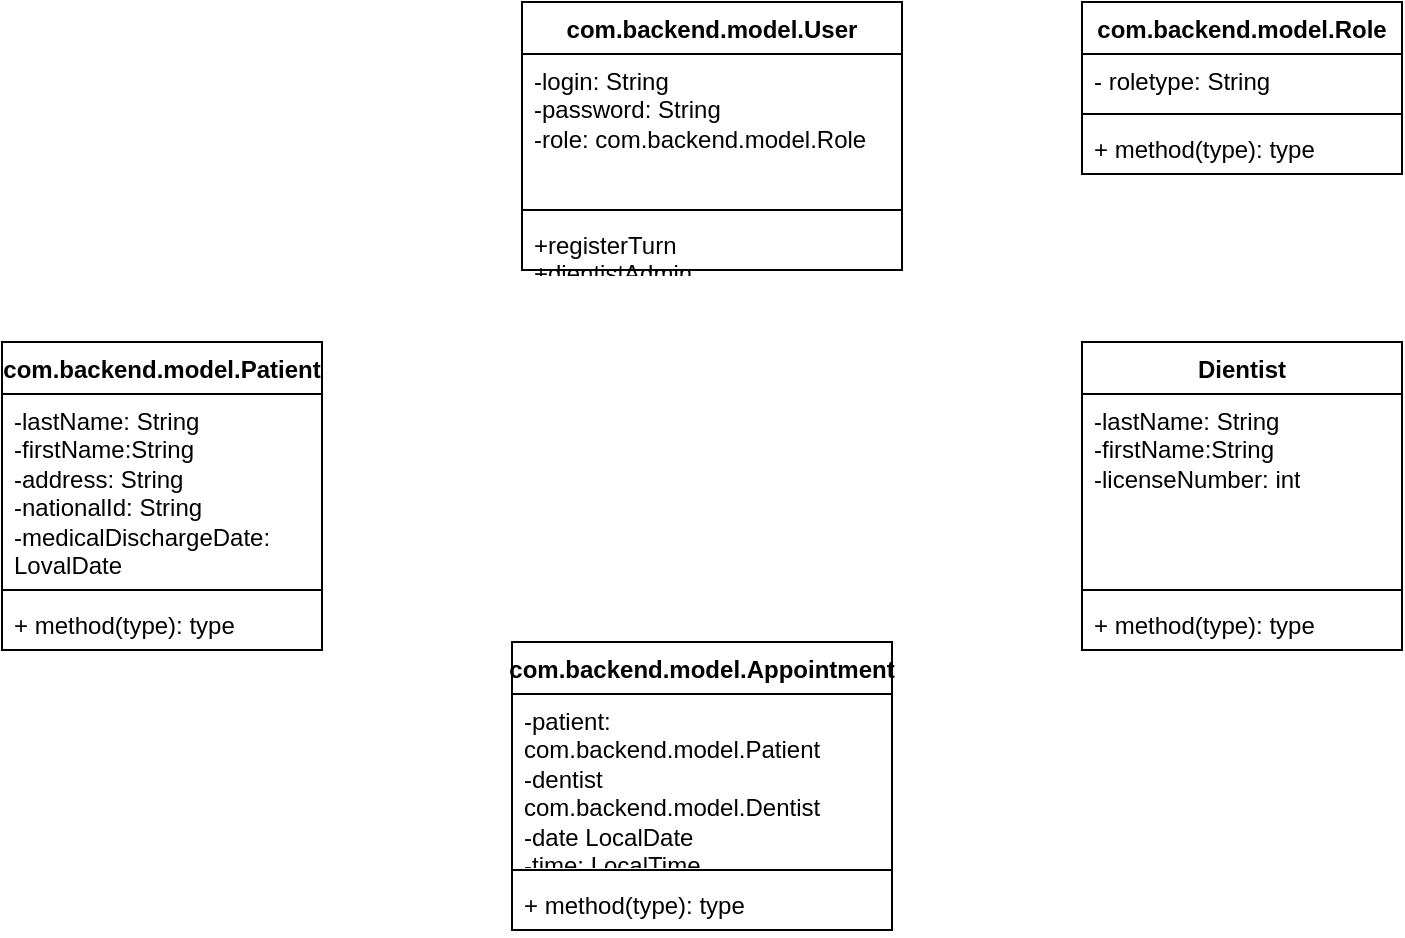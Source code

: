 <mxfile version="22.0.8" type="device">
  <diagram name="Page-1" id="04S0xs8ZXcki2_ZD5tfo">
    <mxGraphModel dx="1670" dy="748" grid="1" gridSize="10" guides="1" tooltips="1" connect="1" arrows="1" fold="1" page="1" pageScale="1" pageWidth="850" pageHeight="1100" math="0" shadow="0">
      <root>
        <mxCell id="0" />
        <mxCell id="1" parent="0" />
        <mxCell id="uP3Rp_fVVPefoFO4j33J-1" value="com.backend.model.Patient" style="swimlane;fontStyle=1;align=center;verticalAlign=top;childLayout=stackLayout;horizontal=1;startSize=26;horizontalStack=0;resizeParent=1;resizeParentMax=0;resizeLast=0;collapsible=1;marginBottom=0;whiteSpace=wrap;html=1;" vertex="1" parent="1">
          <mxGeometry x="60" y="280" width="160" height="154" as="geometry" />
        </mxCell>
        <mxCell id="uP3Rp_fVVPefoFO4j33J-2" value="&lt;div&gt;-lastName: String&lt;/div&gt;&lt;div&gt;-firstName:String&lt;/div&gt;&lt;div&gt;-address: String&lt;/div&gt;&lt;div&gt;-nationalId: String&lt;/div&gt;&lt;div&gt;-medicalDischargeDate: LovalDate&lt;br&gt;&lt;/div&gt;" style="text;strokeColor=none;fillColor=none;align=left;verticalAlign=top;spacingLeft=4;spacingRight=4;overflow=hidden;rotatable=0;points=[[0,0.5],[1,0.5]];portConstraint=eastwest;whiteSpace=wrap;html=1;" vertex="1" parent="uP3Rp_fVVPefoFO4j33J-1">
          <mxGeometry y="26" width="160" height="94" as="geometry" />
        </mxCell>
        <mxCell id="uP3Rp_fVVPefoFO4j33J-3" value="" style="line;strokeWidth=1;fillColor=none;align=left;verticalAlign=middle;spacingTop=-1;spacingLeft=3;spacingRight=3;rotatable=0;labelPosition=right;points=[];portConstraint=eastwest;strokeColor=inherit;" vertex="1" parent="uP3Rp_fVVPefoFO4j33J-1">
          <mxGeometry y="120" width="160" height="8" as="geometry" />
        </mxCell>
        <mxCell id="uP3Rp_fVVPefoFO4j33J-4" value="+ method(type): type" style="text;strokeColor=none;fillColor=none;align=left;verticalAlign=top;spacingLeft=4;spacingRight=4;overflow=hidden;rotatable=0;points=[[0,0.5],[1,0.5]];portConstraint=eastwest;whiteSpace=wrap;html=1;" vertex="1" parent="uP3Rp_fVVPefoFO4j33J-1">
          <mxGeometry y="128" width="160" height="26" as="geometry" />
        </mxCell>
        <mxCell id="uP3Rp_fVVPefoFO4j33J-5" value="Dientist" style="swimlane;fontStyle=1;align=center;verticalAlign=top;childLayout=stackLayout;horizontal=1;startSize=26;horizontalStack=0;resizeParent=1;resizeParentMax=0;resizeLast=0;collapsible=1;marginBottom=0;whiteSpace=wrap;html=1;" vertex="1" parent="1">
          <mxGeometry x="600" y="280" width="160" height="154" as="geometry" />
        </mxCell>
        <mxCell id="uP3Rp_fVVPefoFO4j33J-6" value="&lt;div&gt;-lastName: String&lt;/div&gt;&lt;div&gt;-firstName:String&lt;/div&gt;&lt;div&gt;-licenseNumber: int&lt;br&gt;&lt;/div&gt;" style="text;strokeColor=none;fillColor=none;align=left;verticalAlign=top;spacingLeft=4;spacingRight=4;overflow=hidden;rotatable=0;points=[[0,0.5],[1,0.5]];portConstraint=eastwest;whiteSpace=wrap;html=1;" vertex="1" parent="uP3Rp_fVVPefoFO4j33J-5">
          <mxGeometry y="26" width="160" height="94" as="geometry" />
        </mxCell>
        <mxCell id="uP3Rp_fVVPefoFO4j33J-7" value="" style="line;strokeWidth=1;fillColor=none;align=left;verticalAlign=middle;spacingTop=-1;spacingLeft=3;spacingRight=3;rotatable=0;labelPosition=right;points=[];portConstraint=eastwest;strokeColor=inherit;" vertex="1" parent="uP3Rp_fVVPefoFO4j33J-5">
          <mxGeometry y="120" width="160" height="8" as="geometry" />
        </mxCell>
        <mxCell id="uP3Rp_fVVPefoFO4j33J-8" value="+ method(type): type" style="text;strokeColor=none;fillColor=none;align=left;verticalAlign=top;spacingLeft=4;spacingRight=4;overflow=hidden;rotatable=0;points=[[0,0.5],[1,0.5]];portConstraint=eastwest;whiteSpace=wrap;html=1;" vertex="1" parent="uP3Rp_fVVPefoFO4j33J-5">
          <mxGeometry y="128" width="160" height="26" as="geometry" />
        </mxCell>
        <mxCell id="uP3Rp_fVVPefoFO4j33J-9" value="com.backend.model.User" style="swimlane;fontStyle=1;align=center;verticalAlign=top;childLayout=stackLayout;horizontal=1;startSize=26;horizontalStack=0;resizeParent=1;resizeParentMax=0;resizeLast=0;collapsible=1;marginBottom=0;whiteSpace=wrap;html=1;" vertex="1" parent="1">
          <mxGeometry x="320" y="110" width="190" height="134" as="geometry" />
        </mxCell>
        <mxCell id="uP3Rp_fVVPefoFO4j33J-10" value="&lt;div&gt;-login: String&lt;/div&gt;&lt;div&gt;-password: String&lt;/div&gt;&lt;div&gt;-role: com.backend.model.Role&lt;br&gt;&lt;/div&gt;" style="text;strokeColor=none;fillColor=none;align=left;verticalAlign=top;spacingLeft=4;spacingRight=4;overflow=hidden;rotatable=0;points=[[0,0.5],[1,0.5]];portConstraint=eastwest;whiteSpace=wrap;html=1;" vertex="1" parent="uP3Rp_fVVPefoFO4j33J-9">
          <mxGeometry y="26" width="190" height="74" as="geometry" />
        </mxCell>
        <mxCell id="uP3Rp_fVVPefoFO4j33J-11" value="" style="line;strokeWidth=1;fillColor=none;align=left;verticalAlign=middle;spacingTop=-1;spacingLeft=3;spacingRight=3;rotatable=0;labelPosition=right;points=[];portConstraint=eastwest;strokeColor=inherit;" vertex="1" parent="uP3Rp_fVVPefoFO4j33J-9">
          <mxGeometry y="100" width="190" height="8" as="geometry" />
        </mxCell>
        <mxCell id="uP3Rp_fVVPefoFO4j33J-12" value="&lt;div&gt;+registerTurn&lt;/div&gt;&lt;div&gt;+dientistAdmin&lt;/div&gt;&lt;div&gt;+patientAdmin&lt;br&gt;&lt;/div&gt;" style="text;strokeColor=none;fillColor=none;align=left;verticalAlign=top;spacingLeft=4;spacingRight=4;overflow=hidden;rotatable=0;points=[[0,0.5],[1,0.5]];portConstraint=eastwest;whiteSpace=wrap;html=1;" vertex="1" parent="uP3Rp_fVVPefoFO4j33J-9">
          <mxGeometry y="108" width="190" height="26" as="geometry" />
        </mxCell>
        <mxCell id="uP3Rp_fVVPefoFO4j33J-22" value="com.backend.model.Appointment" style="swimlane;fontStyle=1;align=center;verticalAlign=top;childLayout=stackLayout;horizontal=1;startSize=26;horizontalStack=0;resizeParent=1;resizeParentMax=0;resizeLast=0;collapsible=1;marginBottom=0;whiteSpace=wrap;html=1;" vertex="1" parent="1">
          <mxGeometry x="315" y="430" width="190" height="144" as="geometry" />
        </mxCell>
        <mxCell id="uP3Rp_fVVPefoFO4j33J-23" value="&lt;div&gt;-patient: com.backend.model.Patient&lt;/div&gt;&lt;div&gt;-dentist com.backend.model.Dentist&lt;/div&gt;&lt;div&gt;-date LocalDate&lt;/div&gt;&lt;div&gt;-time: LocalTime&lt;br&gt;&lt;/div&gt;" style="text;strokeColor=none;fillColor=none;align=left;verticalAlign=top;spacingLeft=4;spacingRight=4;overflow=hidden;rotatable=0;points=[[0,0.5],[1,0.5]];portConstraint=eastwest;whiteSpace=wrap;html=1;" vertex="1" parent="uP3Rp_fVVPefoFO4j33J-22">
          <mxGeometry y="26" width="190" height="84" as="geometry" />
        </mxCell>
        <mxCell id="uP3Rp_fVVPefoFO4j33J-24" value="" style="line;strokeWidth=1;fillColor=none;align=left;verticalAlign=middle;spacingTop=-1;spacingLeft=3;spacingRight=3;rotatable=0;labelPosition=right;points=[];portConstraint=eastwest;strokeColor=inherit;" vertex="1" parent="uP3Rp_fVVPefoFO4j33J-22">
          <mxGeometry y="110" width="190" height="8" as="geometry" />
        </mxCell>
        <mxCell id="uP3Rp_fVVPefoFO4j33J-25" value="+ method(type): type" style="text;strokeColor=none;fillColor=none;align=left;verticalAlign=top;spacingLeft=4;spacingRight=4;overflow=hidden;rotatable=0;points=[[0,0.5],[1,0.5]];portConstraint=eastwest;whiteSpace=wrap;html=1;" vertex="1" parent="uP3Rp_fVVPefoFO4j33J-22">
          <mxGeometry y="118" width="190" height="26" as="geometry" />
        </mxCell>
        <mxCell id="uP3Rp_fVVPefoFO4j33J-26" value="com.backend.model.Role" style="swimlane;fontStyle=1;align=center;verticalAlign=top;childLayout=stackLayout;horizontal=1;startSize=26;horizontalStack=0;resizeParent=1;resizeParentMax=0;resizeLast=0;collapsible=1;marginBottom=0;whiteSpace=wrap;html=1;" vertex="1" parent="1">
          <mxGeometry x="600" y="110" width="160" height="86" as="geometry" />
        </mxCell>
        <mxCell id="uP3Rp_fVVPefoFO4j33J-27" value="- roletype: String" style="text;strokeColor=none;fillColor=none;align=left;verticalAlign=top;spacingLeft=4;spacingRight=4;overflow=hidden;rotatable=0;points=[[0,0.5],[1,0.5]];portConstraint=eastwest;whiteSpace=wrap;html=1;" vertex="1" parent="uP3Rp_fVVPefoFO4j33J-26">
          <mxGeometry y="26" width="160" height="26" as="geometry" />
        </mxCell>
        <mxCell id="uP3Rp_fVVPefoFO4j33J-28" value="" style="line;strokeWidth=1;fillColor=none;align=left;verticalAlign=middle;spacingTop=-1;spacingLeft=3;spacingRight=3;rotatable=0;labelPosition=right;points=[];portConstraint=eastwest;strokeColor=inherit;" vertex="1" parent="uP3Rp_fVVPefoFO4j33J-26">
          <mxGeometry y="52" width="160" height="8" as="geometry" />
        </mxCell>
        <mxCell id="uP3Rp_fVVPefoFO4j33J-29" value="+ method(type): type" style="text;strokeColor=none;fillColor=none;align=left;verticalAlign=top;spacingLeft=4;spacingRight=4;overflow=hidden;rotatable=0;points=[[0,0.5],[1,0.5]];portConstraint=eastwest;whiteSpace=wrap;html=1;" vertex="1" parent="uP3Rp_fVVPefoFO4j33J-26">
          <mxGeometry y="60" width="160" height="26" as="geometry" />
        </mxCell>
      </root>
    </mxGraphModel>
  </diagram>
</mxfile>
